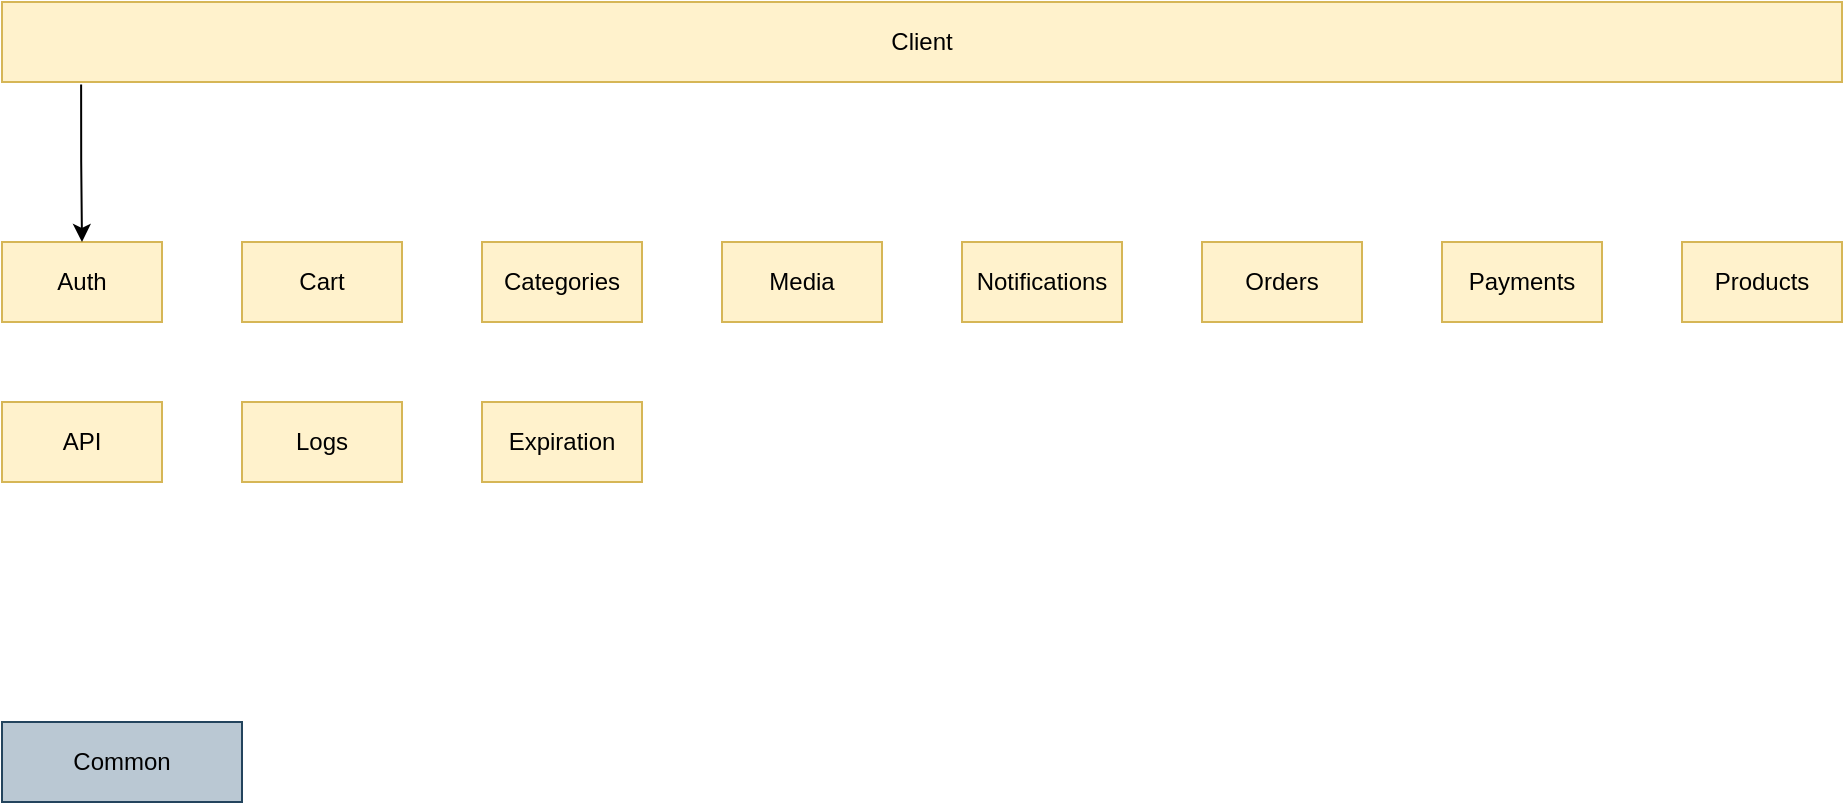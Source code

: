 <mxfile version="13.1.0" type="github">
  <diagram id="sB3gIeHtADQoTnuXsjhY" name="Page-1">
    <mxGraphModel dx="1310" dy="785" grid="1" gridSize="10" guides="1" tooltips="1" connect="1" arrows="1" fold="1" page="1" pageScale="1" pageWidth="1600" pageHeight="900" math="0" shadow="0">
      <root>
        <mxCell id="0" />
        <mxCell id="1" parent="0" />
        <mxCell id="xArJJc65PvQletl9jyRP-1" value="API" style="rounded=0;whiteSpace=wrap;html=1;fillColor=#fff2cc;strokeColor=#d6b656;" parent="1" vertex="1">
          <mxGeometry x="40" y="240" width="80" height="40" as="geometry" />
        </mxCell>
        <mxCell id="xArJJc65PvQletl9jyRP-2" value="Auth" style="rounded=0;whiteSpace=wrap;html=1;fillColor=#fff2cc;strokeColor=#d6b656;glass=0;shadow=0;comic=0;" parent="1" vertex="1">
          <mxGeometry x="40" y="160" width="80" height="40" as="geometry" />
        </mxCell>
        <mxCell id="ceZEzJuu1U9Ej3rdzH1q-1" value="Cart" style="rounded=0;whiteSpace=wrap;html=1;fillColor=#fff2cc;strokeColor=#d6b656;" vertex="1" parent="1">
          <mxGeometry x="160" y="160" width="80" height="40" as="geometry" />
        </mxCell>
        <mxCell id="ceZEzJuu1U9Ej3rdzH1q-2" value="Categories" style="rounded=0;whiteSpace=wrap;html=1;fillColor=#fff2cc;strokeColor=#d6b656;" vertex="1" parent="1">
          <mxGeometry x="280" y="160" width="80" height="40" as="geometry" />
        </mxCell>
        <mxCell id="ceZEzJuu1U9Ej3rdzH1q-17" style="edgeStyle=orthogonalEdgeStyle;rounded=0;orthogonalLoop=1;jettySize=auto;html=1;exitX=0.043;exitY=1.031;exitDx=0;exitDy=0;exitPerimeter=0;entryX=0.5;entryY=0;entryDx=0;entryDy=0;" edge="1" parent="1" source="ceZEzJuu1U9Ej3rdzH1q-3" target="xArJJc65PvQletl9jyRP-2">
          <mxGeometry relative="1" as="geometry">
            <mxPoint x="240" y="140" as="targetPoint" />
            <Array as="points">
              <mxPoint x="80" y="120" />
              <mxPoint x="80" y="120" />
            </Array>
          </mxGeometry>
        </mxCell>
        <mxCell id="ceZEzJuu1U9Ej3rdzH1q-3" value="Client" style="rounded=0;whiteSpace=wrap;html=1;fillColor=#fff2cc;strokeColor=#d6b656;" vertex="1" parent="1">
          <mxGeometry x="40" y="40" width="920" height="40" as="geometry" />
        </mxCell>
        <mxCell id="ceZEzJuu1U9Ej3rdzH1q-4" value="Common" style="rounded=0;whiteSpace=wrap;html=1;fillColor=#bac8d3;strokeColor=#23445d;" vertex="1" parent="1">
          <mxGeometry x="40" y="400" width="120" height="40" as="geometry" />
        </mxCell>
        <mxCell id="ceZEzJuu1U9Ej3rdzH1q-5" value="Expiration" style="rounded=0;whiteSpace=wrap;html=1;fillColor=#fff2cc;strokeColor=#d6b656;" vertex="1" parent="1">
          <mxGeometry x="280" y="240" width="80" height="40" as="geometry" />
        </mxCell>
        <mxCell id="ceZEzJuu1U9Ej3rdzH1q-6" value="Logs" style="rounded=0;whiteSpace=wrap;html=1;fillColor=#fff2cc;strokeColor=#d6b656;" vertex="1" parent="1">
          <mxGeometry x="160" y="240" width="80" height="40" as="geometry" />
        </mxCell>
        <mxCell id="ceZEzJuu1U9Ej3rdzH1q-7" value="Media" style="rounded=0;whiteSpace=wrap;html=1;fillColor=#fff2cc;strokeColor=#d6b656;" vertex="1" parent="1">
          <mxGeometry x="400" y="160" width="80" height="40" as="geometry" />
        </mxCell>
        <mxCell id="ceZEzJuu1U9Ej3rdzH1q-8" value="Notifications" style="rounded=0;whiteSpace=wrap;html=1;fillColor=#fff2cc;strokeColor=#d6b656;" vertex="1" parent="1">
          <mxGeometry x="520" y="160" width="80" height="40" as="geometry" />
        </mxCell>
        <mxCell id="ceZEzJuu1U9Ej3rdzH1q-9" value="Orders" style="rounded=0;whiteSpace=wrap;html=1;fillColor=#fff2cc;strokeColor=#d6b656;" vertex="1" parent="1">
          <mxGeometry x="640" y="160" width="80" height="40" as="geometry" />
        </mxCell>
        <mxCell id="ceZEzJuu1U9Ej3rdzH1q-10" value="Payments" style="rounded=0;whiteSpace=wrap;html=1;fillColor=#fff2cc;strokeColor=#d6b656;" vertex="1" parent="1">
          <mxGeometry x="760" y="160" width="80" height="40" as="geometry" />
        </mxCell>
        <mxCell id="ceZEzJuu1U9Ej3rdzH1q-11" value="Products" style="rounded=0;whiteSpace=wrap;html=1;fillColor=#fff2cc;strokeColor=#d6b656;" vertex="1" parent="1">
          <mxGeometry x="880" y="160" width="80" height="40" as="geometry" />
        </mxCell>
      </root>
    </mxGraphModel>
  </diagram>
</mxfile>
